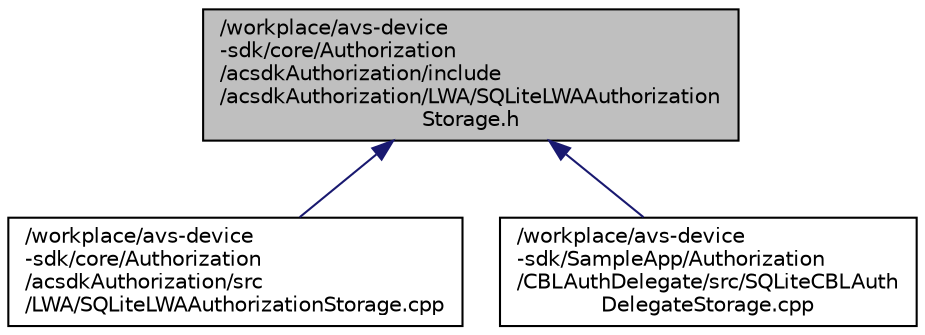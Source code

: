 digraph "/workplace/avs-device-sdk/core/Authorization/acsdkAuthorization/include/acsdkAuthorization/LWA/SQLiteLWAAuthorizationStorage.h"
{
  edge [fontname="Helvetica",fontsize="10",labelfontname="Helvetica",labelfontsize="10"];
  node [fontname="Helvetica",fontsize="10",shape=record];
  Node16 [label="/workplace/avs-device\l-sdk/core/Authorization\l/acsdkAuthorization/include\l/acsdkAuthorization/LWA/SQLiteLWAAuthorization\lStorage.h",height=0.2,width=0.4,color="black", fillcolor="grey75", style="filled", fontcolor="black"];
  Node16 -> Node17 [dir="back",color="midnightblue",fontsize="10",style="solid",fontname="Helvetica"];
  Node17 [label="/workplace/avs-device\l-sdk/core/Authorization\l/acsdkAuthorization/src\l/LWA/SQLiteLWAAuthorizationStorage.cpp",height=0.2,width=0.4,color="black", fillcolor="white", style="filled",URL="$_s_q_lite_l_w_a_authorization_storage_8cpp.html"];
  Node16 -> Node18 [dir="back",color="midnightblue",fontsize="10",style="solid",fontname="Helvetica"];
  Node18 [label="/workplace/avs-device\l-sdk/SampleApp/Authorization\l/CBLAuthDelegate/src/SQLiteCBLAuth\lDelegateStorage.cpp",height=0.2,width=0.4,color="black", fillcolor="white", style="filled",URL="$_s_q_lite_c_b_l_auth_delegate_storage_8cpp.html"];
}
